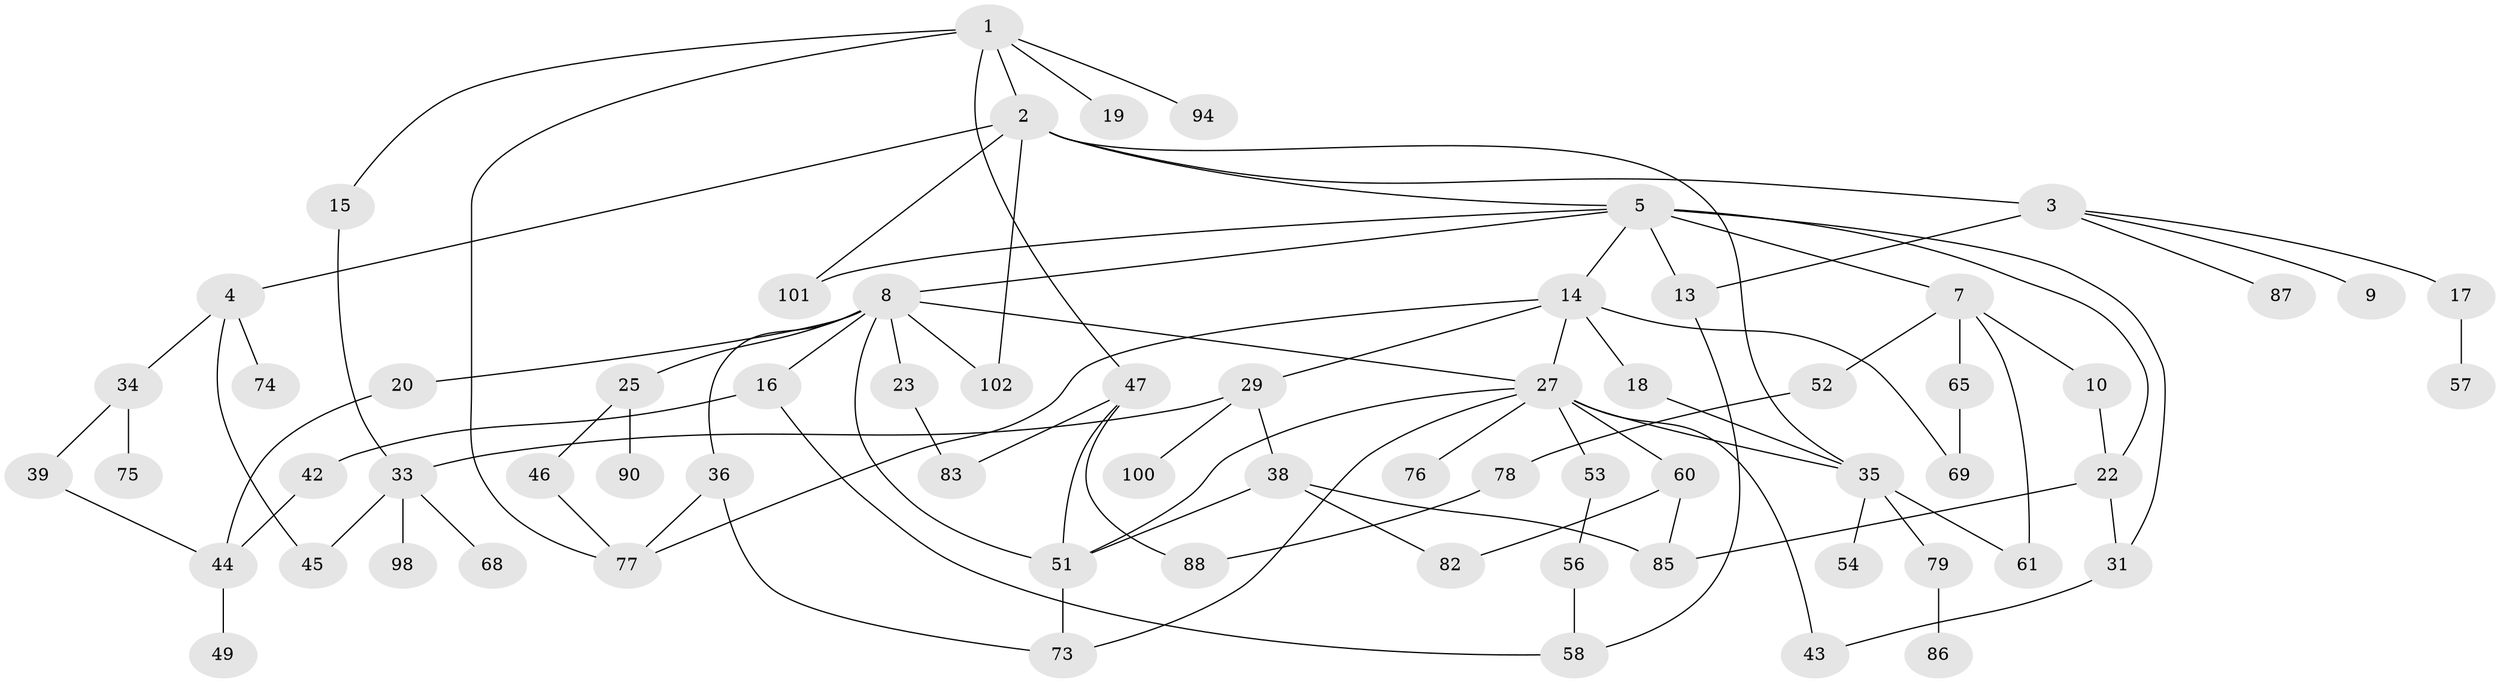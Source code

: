 // original degree distribution, {6: 0.0196078431372549, 8: 0.00980392156862745, 5: 0.06862745098039216, 4: 0.13725490196078433, 2: 0.38235294117647056, 3: 0.14705882352941177, 1: 0.22549019607843138, 7: 0.00980392156862745}
// Generated by graph-tools (version 1.1) at 2025/41/03/06/25 10:41:28]
// undirected, 67 vertices, 96 edges
graph export_dot {
graph [start="1"]
  node [color=gray90,style=filled];
  1;
  2 [super="+30"];
  3 [super="+50"];
  4 [super="+80"];
  5 [super="+6"];
  7 [super="+12"];
  8 [super="+11"];
  9 [super="+64"];
  10 [super="+67"];
  13 [super="+21"];
  14 [super="+26"];
  15 [super="+99"];
  16 [super="+28"];
  17 [super="+24"];
  18;
  19 [super="+37"];
  20;
  22 [super="+40"];
  23;
  25 [super="+81"];
  27 [super="+32"];
  29 [super="+66"];
  31 [super="+63"];
  33 [super="+41"];
  34;
  35 [super="+48"];
  36 [super="+97"];
  38;
  39;
  42 [super="+55"];
  43 [super="+95"];
  44 [super="+59"];
  45;
  46;
  47;
  49;
  51 [super="+70"];
  52 [super="+62"];
  53;
  54;
  56 [super="+89"];
  57;
  58 [super="+71"];
  60;
  61;
  65;
  68 [super="+93"];
  69 [super="+72"];
  73 [super="+91"];
  74;
  75;
  76;
  77 [super="+96"];
  78;
  79;
  82 [super="+84"];
  83;
  85 [super="+92"];
  86;
  87;
  88;
  90;
  94;
  98;
  100;
  101;
  102;
  1 -- 2;
  1 -- 15;
  1 -- 19;
  1 -- 47;
  1 -- 94;
  1 -- 77;
  2 -- 3;
  2 -- 4;
  2 -- 5;
  2 -- 101;
  2 -- 102;
  2 -- 35;
  3 -- 9;
  3 -- 17;
  3 -- 13 [weight=2];
  3 -- 87;
  4 -- 34;
  4 -- 74;
  4 -- 45;
  5 -- 8;
  5 -- 14;
  5 -- 101;
  5 -- 22;
  5 -- 7;
  5 -- 13;
  5 -- 31;
  7 -- 10;
  7 -- 52;
  7 -- 61;
  7 -- 65;
  8 -- 16;
  8 -- 20;
  8 -- 23;
  8 -- 36;
  8 -- 51;
  8 -- 102;
  8 -- 25;
  8 -- 27;
  10 -- 22;
  13 -- 58;
  14 -- 18;
  14 -- 29;
  14 -- 27;
  14 -- 69;
  14 -- 77;
  15 -- 33;
  16 -- 42;
  16 -- 58;
  17 -- 57;
  18 -- 35;
  20 -- 44;
  22 -- 85;
  22 -- 31;
  23 -- 83;
  25 -- 46;
  25 -- 90;
  27 -- 43;
  27 -- 53;
  27 -- 60;
  27 -- 51;
  27 -- 35;
  27 -- 76;
  27 -- 73;
  29 -- 33;
  29 -- 38;
  29 -- 100;
  31 -- 43;
  33 -- 45;
  33 -- 98;
  33 -- 68;
  34 -- 39;
  34 -- 75;
  35 -- 79;
  35 -- 54;
  35 -- 61;
  36 -- 73;
  36 -- 77;
  38 -- 51;
  38 -- 82;
  38 -- 85;
  39 -- 44;
  42 -- 44;
  44 -- 49;
  46 -- 77;
  47 -- 51;
  47 -- 88;
  47 -- 83;
  51 -- 73;
  52 -- 78;
  53 -- 56;
  56 -- 58;
  60 -- 82;
  60 -- 85;
  65 -- 69;
  78 -- 88;
  79 -- 86;
}
